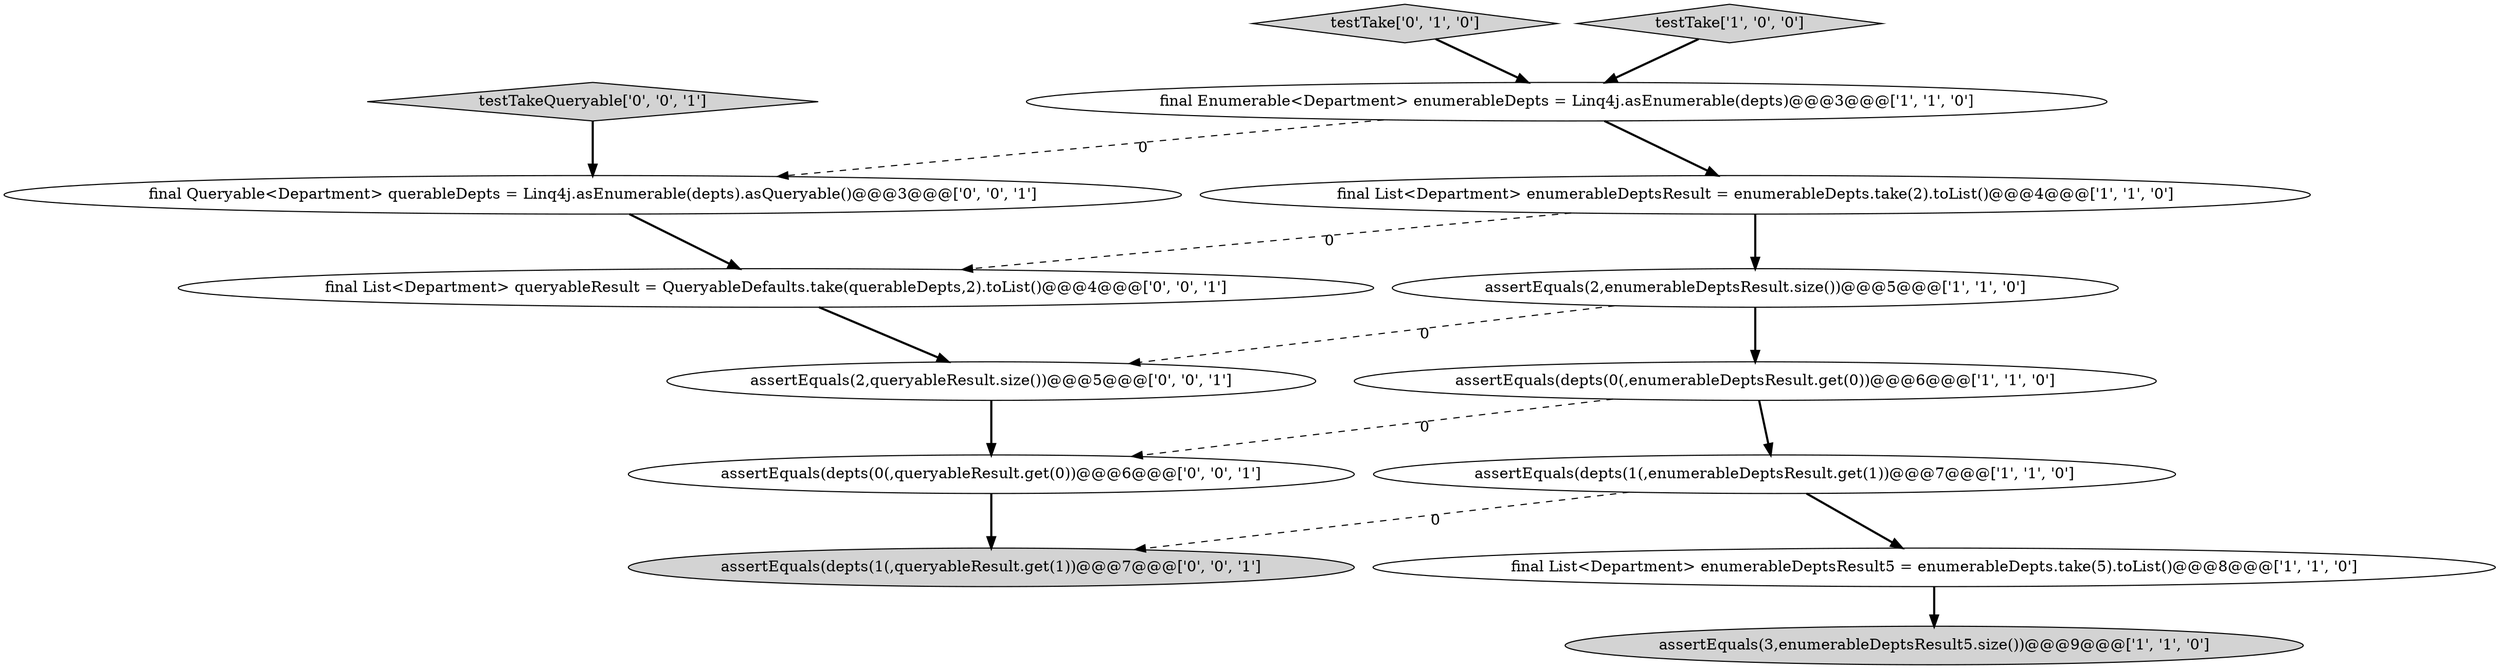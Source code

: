 digraph {
12 [style = filled, label = "assertEquals(depts(0(,queryableResult.get(0))@@@6@@@['0', '0', '1']", fillcolor = white, shape = ellipse image = "AAA0AAABBB3BBB"];
6 [style = filled, label = "assertEquals(2,enumerableDeptsResult.size())@@@5@@@['1', '1', '0']", fillcolor = white, shape = ellipse image = "AAA0AAABBB1BBB"];
11 [style = filled, label = "testTakeQueryable['0', '0', '1']", fillcolor = lightgray, shape = diamond image = "AAA0AAABBB3BBB"];
10 [style = filled, label = "final List<Department> queryableResult = QueryableDefaults.take(querableDepts,2).toList()@@@4@@@['0', '0', '1']", fillcolor = white, shape = ellipse image = "AAA0AAABBB3BBB"];
5 [style = filled, label = "final Enumerable<Department> enumerableDepts = Linq4j.asEnumerable(depts)@@@3@@@['1', '1', '0']", fillcolor = white, shape = ellipse image = "AAA0AAABBB1BBB"];
4 [style = filled, label = "assertEquals(3,enumerableDeptsResult5.size())@@@9@@@['1', '1', '0']", fillcolor = lightgray, shape = ellipse image = "AAA0AAABBB1BBB"];
13 [style = filled, label = "assertEquals(depts(1(,queryableResult.get(1))@@@7@@@['0', '0', '1']", fillcolor = lightgray, shape = ellipse image = "AAA0AAABBB3BBB"];
8 [style = filled, label = "testTake['0', '1', '0']", fillcolor = lightgray, shape = diamond image = "AAA0AAABBB2BBB"];
2 [style = filled, label = "final List<Department> enumerableDeptsResult = enumerableDepts.take(2).toList()@@@4@@@['1', '1', '0']", fillcolor = white, shape = ellipse image = "AAA0AAABBB1BBB"];
0 [style = filled, label = "testTake['1', '0', '0']", fillcolor = lightgray, shape = diamond image = "AAA0AAABBB1BBB"];
1 [style = filled, label = "assertEquals(depts(1(,enumerableDeptsResult.get(1))@@@7@@@['1', '1', '0']", fillcolor = white, shape = ellipse image = "AAA0AAABBB1BBB"];
14 [style = filled, label = "assertEquals(2,queryableResult.size())@@@5@@@['0', '0', '1']", fillcolor = white, shape = ellipse image = "AAA0AAABBB3BBB"];
3 [style = filled, label = "final List<Department> enumerableDeptsResult5 = enumerableDepts.take(5).toList()@@@8@@@['1', '1', '0']", fillcolor = white, shape = ellipse image = "AAA0AAABBB1BBB"];
7 [style = filled, label = "assertEquals(depts(0(,enumerableDeptsResult.get(0))@@@6@@@['1', '1', '0']", fillcolor = white, shape = ellipse image = "AAA0AAABBB1BBB"];
9 [style = filled, label = "final Queryable<Department> querableDepts = Linq4j.asEnumerable(depts).asQueryable()@@@3@@@['0', '0', '1']", fillcolor = white, shape = ellipse image = "AAA0AAABBB3BBB"];
1->3 [style = bold, label=""];
7->12 [style = dashed, label="0"];
12->13 [style = bold, label=""];
5->9 [style = dashed, label="0"];
5->2 [style = bold, label=""];
7->1 [style = bold, label=""];
9->10 [style = bold, label=""];
6->7 [style = bold, label=""];
8->5 [style = bold, label=""];
6->14 [style = dashed, label="0"];
11->9 [style = bold, label=""];
10->14 [style = bold, label=""];
3->4 [style = bold, label=""];
2->6 [style = bold, label=""];
14->12 [style = bold, label=""];
2->10 [style = dashed, label="0"];
0->5 [style = bold, label=""];
1->13 [style = dashed, label="0"];
}
